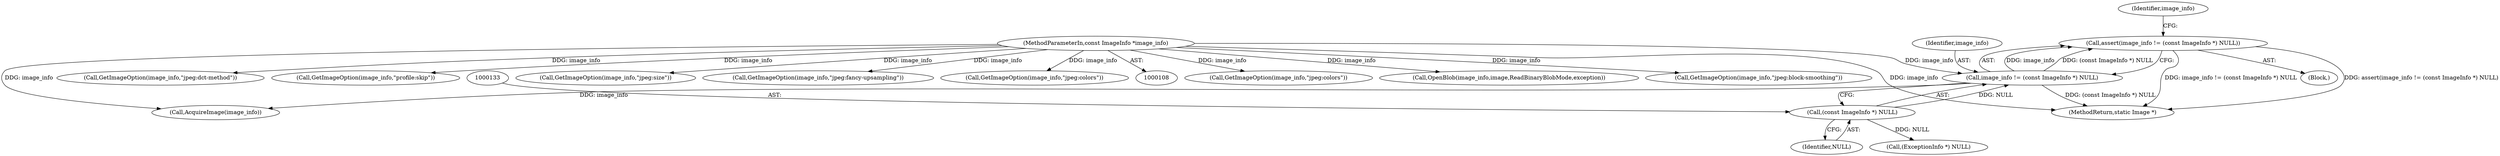 digraph "0_ImageMagick_948356eec65aea91995d4b7cc487d197d2c5f602@API" {
"1000129" [label="(Call,assert(image_info != (const ImageInfo *) NULL))"];
"1000130" [label="(Call,image_info != (const ImageInfo *) NULL)"];
"1000109" [label="(MethodParameterIn,const ImageInfo *image_info)"];
"1000132" [label="(Call,(const ImageInfo *) NULL)"];
"1000681" [label="(Call,GetImageOption(image_info,\"jpeg:colors\"))"];
"1000180" [label="(Call,OpenBlob(image_info,image,ReadBinaryBlobMode,exception))"];
"1000706" [label="(Call,GetImageOption(image_info,\"jpeg:block-smoothing\"))"];
"1000138" [label="(Identifier,image_info)"];
"1001881" [label="(MethodReturn,static Image *)"];
"1000129" [label="(Call,assert(image_info != (const ImageInfo *) NULL))"];
"1000176" [label="(Call,AcquireImage(image_info))"];
"1000111" [label="(Block,)"];
"1000733" [label="(Call,GetImageOption(image_info,\"jpeg:dct-method\"))"];
"1000131" [label="(Identifier,image_info)"];
"1000134" [label="(Identifier,NULL)"];
"1000132" [label="(Call,(const ImageInfo *) NULL)"];
"1000329" [label="(Call,GetImageOption(image_info,\"profile:skip\"))"];
"1000130" [label="(Call,image_info != (const ImageInfo *) NULL)"];
"1000159" [label="(Call,(ExceptionInfo *) NULL)"];
"1000499" [label="(Call,GetImageOption(image_info,\"jpeg:size\"))"];
"1000815" [label="(Call,GetImageOption(image_info,\"jpeg:fancy-upsampling\"))"];
"1000109" [label="(MethodParameterIn,const ImageInfo *image_info)"];
"1000919" [label="(Call,GetImageOption(image_info,\"jpeg:colors\"))"];
"1000129" -> "1000111"  [label="AST: "];
"1000129" -> "1000130"  [label="CFG: "];
"1000130" -> "1000129"  [label="AST: "];
"1000138" -> "1000129"  [label="CFG: "];
"1000129" -> "1001881"  [label="DDG: image_info != (const ImageInfo *) NULL"];
"1000129" -> "1001881"  [label="DDG: assert(image_info != (const ImageInfo *) NULL)"];
"1000130" -> "1000129"  [label="DDG: image_info"];
"1000130" -> "1000129"  [label="DDG: (const ImageInfo *) NULL"];
"1000130" -> "1000132"  [label="CFG: "];
"1000131" -> "1000130"  [label="AST: "];
"1000132" -> "1000130"  [label="AST: "];
"1000130" -> "1001881"  [label="DDG: (const ImageInfo *) NULL"];
"1000109" -> "1000130"  [label="DDG: image_info"];
"1000132" -> "1000130"  [label="DDG: NULL"];
"1000130" -> "1000176"  [label="DDG: image_info"];
"1000109" -> "1000108"  [label="AST: "];
"1000109" -> "1001881"  [label="DDG: image_info"];
"1000109" -> "1000176"  [label="DDG: image_info"];
"1000109" -> "1000180"  [label="DDG: image_info"];
"1000109" -> "1000329"  [label="DDG: image_info"];
"1000109" -> "1000499"  [label="DDG: image_info"];
"1000109" -> "1000681"  [label="DDG: image_info"];
"1000109" -> "1000706"  [label="DDG: image_info"];
"1000109" -> "1000733"  [label="DDG: image_info"];
"1000109" -> "1000815"  [label="DDG: image_info"];
"1000109" -> "1000919"  [label="DDG: image_info"];
"1000132" -> "1000134"  [label="CFG: "];
"1000133" -> "1000132"  [label="AST: "];
"1000134" -> "1000132"  [label="AST: "];
"1000132" -> "1000159"  [label="DDG: NULL"];
}
